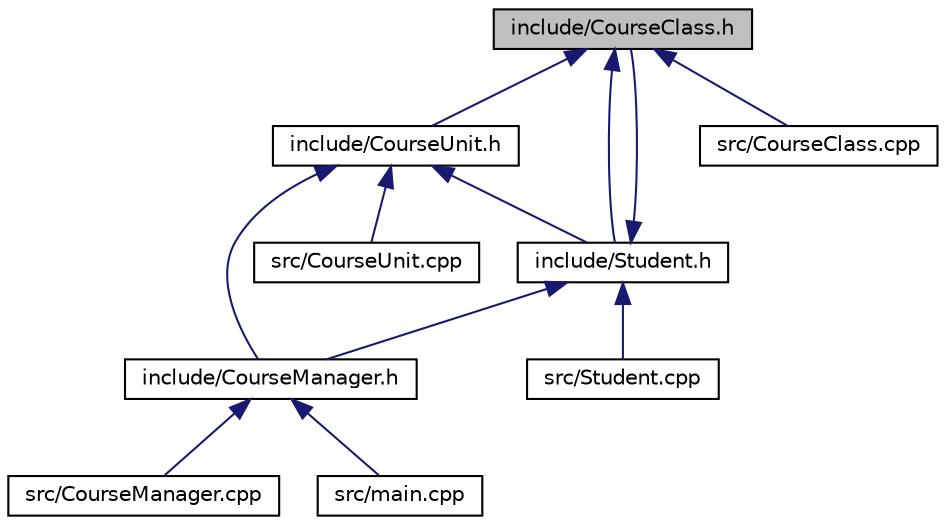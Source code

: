 digraph "include/CourseClass.h"
{
 // LATEX_PDF_SIZE
  edge [fontname="Helvetica",fontsize="10",labelfontname="Helvetica",labelfontsize="10"];
  node [fontname="Helvetica",fontsize="10",shape=record];
  Node1 [label="include/CourseClass.h",height=0.2,width=0.4,color="black", fillcolor="grey75", style="filled", fontcolor="black",tooltip=" "];
  Node1 -> Node2 [dir="back",color="midnightblue",fontsize="10",style="solid",fontname="Helvetica"];
  Node2 [label="include/CourseUnit.h",height=0.2,width=0.4,color="black", fillcolor="white", style="filled",URL="$CourseUnit_8h.html",tooltip=" "];
  Node2 -> Node3 [dir="back",color="midnightblue",fontsize="10",style="solid",fontname="Helvetica"];
  Node3 [label="include/CourseManager.h",height=0.2,width=0.4,color="black", fillcolor="white", style="filled",URL="$CourseManager_8h.html",tooltip=" "];
  Node3 -> Node4 [dir="back",color="midnightblue",fontsize="10",style="solid",fontname="Helvetica"];
  Node4 [label="src/CourseManager.cpp",height=0.2,width=0.4,color="black", fillcolor="white", style="filled",URL="$CourseManager_8cpp.html",tooltip=" "];
  Node3 -> Node5 [dir="back",color="midnightblue",fontsize="10",style="solid",fontname="Helvetica"];
  Node5 [label="src/main.cpp",height=0.2,width=0.4,color="black", fillcolor="white", style="filled",URL="$main_8cpp.html",tooltip=" "];
  Node2 -> Node6 [dir="back",color="midnightblue",fontsize="10",style="solid",fontname="Helvetica"];
  Node6 [label="include/Student.h",height=0.2,width=0.4,color="black", fillcolor="white", style="filled",URL="$Student_8h.html",tooltip=" "];
  Node6 -> Node1 [dir="back",color="midnightblue",fontsize="10",style="solid",fontname="Helvetica"];
  Node6 -> Node3 [dir="back",color="midnightblue",fontsize="10",style="solid",fontname="Helvetica"];
  Node6 -> Node7 [dir="back",color="midnightblue",fontsize="10",style="solid",fontname="Helvetica"];
  Node7 [label="src/Student.cpp",height=0.2,width=0.4,color="black", fillcolor="white", style="filled",URL="$Student_8cpp.html",tooltip=" "];
  Node2 -> Node8 [dir="back",color="midnightblue",fontsize="10",style="solid",fontname="Helvetica"];
  Node8 [label="src/CourseUnit.cpp",height=0.2,width=0.4,color="black", fillcolor="white", style="filled",URL="$CourseUnit_8cpp.html",tooltip=" "];
  Node1 -> Node6 [dir="back",color="midnightblue",fontsize="10",style="solid",fontname="Helvetica"];
  Node1 -> Node9 [dir="back",color="midnightblue",fontsize="10",style="solid",fontname="Helvetica"];
  Node9 [label="src/CourseClass.cpp",height=0.2,width=0.4,color="black", fillcolor="white", style="filled",URL="$CourseClass_8cpp.html",tooltip=" "];
}
